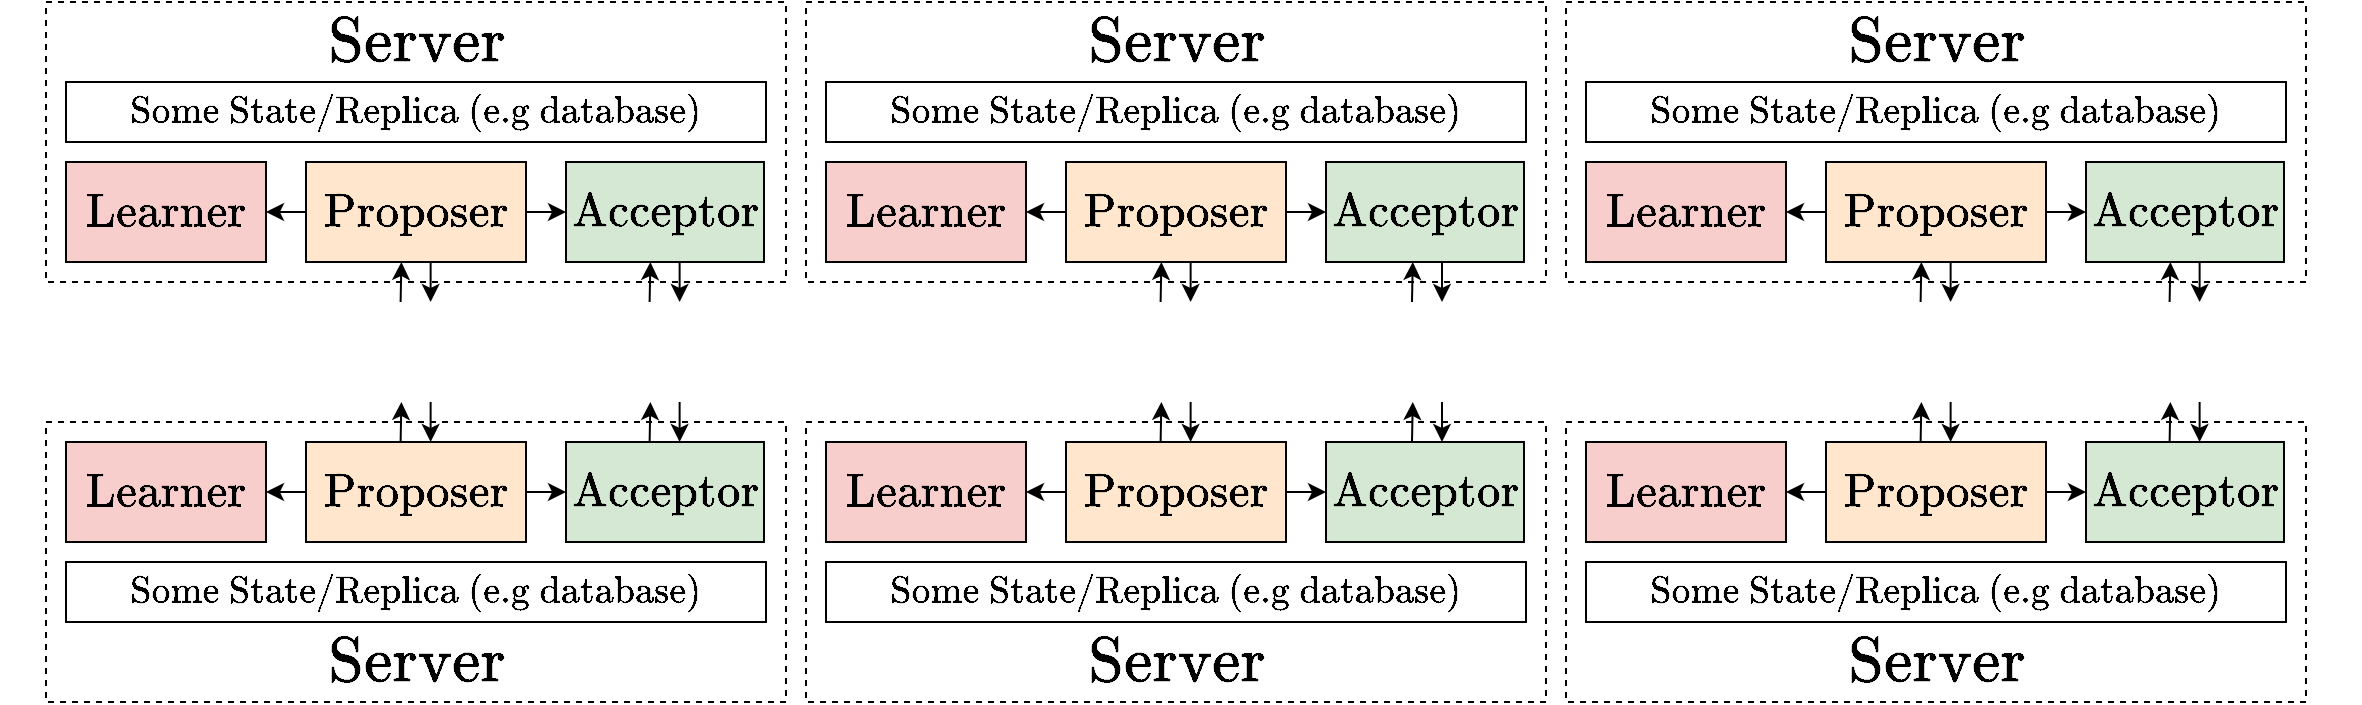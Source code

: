 <mxfile version="20.3.0" type="device"><diagram id="RV7ntRNQvH45YixSohjU" name="Page-1"><mxGraphModel dx="2401" dy="2516" grid="1" gridSize="10" guides="1" tooltips="1" connect="1" arrows="1" fold="1" page="1" pageScale="1" pageWidth="827" pageHeight="1169" math="1" shadow="0"><root><mxCell id="0"/><mxCell id="1" parent="0"/><mxCell id="3Pa1awv2Nv09bWqeAOig-5" value="" style="rounded=0;whiteSpace=wrap;html=1;strokeColor=#000000;fontSize=20;fillColor=none;dashed=1;" vertex="1" parent="1"><mxGeometry x="110" y="220" width="370" height="140" as="geometry"/></mxCell><mxCell id="3Pa1awv2Nv09bWqeAOig-1" value="$$\text{Acceptor}$$" style="rounded=0;whiteSpace=wrap;html=1;fillColor=#d5e8d4;strokeColor=#000000;fontSize=20;" vertex="1" parent="1"><mxGeometry x="370" y="230" width="99" height="50" as="geometry"/></mxCell><mxCell id="3Pa1awv2Nv09bWqeAOig-2" value="&lt;span style=&quot;font-size: 20px;&quot;&gt;$$\text{Learner}$$&lt;/span&gt;" style="rounded=0;whiteSpace=wrap;html=1;fillColor=#f8cecc;strokeColor=#000000;fontSize=20;" vertex="1" parent="1"><mxGeometry x="120" y="230" width="100" height="50" as="geometry"/></mxCell><mxCell id="3Pa1awv2Nv09bWqeAOig-33" style="edgeStyle=orthogonalEdgeStyle;rounded=0;orthogonalLoop=1;jettySize=auto;html=1;exitX=0;exitY=0.5;exitDx=0;exitDy=0;entryX=1;entryY=0.5;entryDx=0;entryDy=0;fontSize=27;" edge="1" parent="1" source="3Pa1awv2Nv09bWqeAOig-3" target="3Pa1awv2Nv09bWqeAOig-2"><mxGeometry relative="1" as="geometry"/></mxCell><mxCell id="3Pa1awv2Nv09bWqeAOig-35" style="edgeStyle=orthogonalEdgeStyle;rounded=0;orthogonalLoop=1;jettySize=auto;html=1;exitX=1;exitY=0.5;exitDx=0;exitDy=0;entryX=0;entryY=0.5;entryDx=0;entryDy=0;fontSize=27;" edge="1" parent="1" source="3Pa1awv2Nv09bWqeAOig-3" target="3Pa1awv2Nv09bWqeAOig-1"><mxGeometry relative="1" as="geometry"/></mxCell><mxCell id="3Pa1awv2Nv09bWqeAOig-3" value="&lt;span style=&quot;font-size: 20px;&quot;&gt;$$\text{Proposer}$$&lt;/span&gt;" style="rounded=0;whiteSpace=wrap;html=1;fillColor=#ffe6cc;strokeColor=#000000;fontSize=20;" vertex="1" parent="1"><mxGeometry x="240" y="230" width="110" height="50" as="geometry"/></mxCell><mxCell id="3Pa1awv2Nv09bWqeAOig-7" value="$$\text{Some State/Replica (e.g database)}$$" style="rounded=0;whiteSpace=wrap;html=1;strokeColor=#000000;fontSize=16;fillColor=none;" vertex="1" parent="1"><mxGeometry x="120" y="290" width="350" height="30" as="geometry"/></mxCell><mxCell id="3Pa1awv2Nv09bWqeAOig-8" value="$$\text{Server}$$" style="text;html=1;strokeColor=none;fillColor=none;align=center;verticalAlign=middle;whiteSpace=wrap;rounded=0;dashed=1;fontSize=27;" vertex="1" parent="1"><mxGeometry x="110" y="320" width="370" height="40" as="geometry"/></mxCell><mxCell id="3Pa1awv2Nv09bWqeAOig-16" value="" style="rounded=0;whiteSpace=wrap;html=1;strokeColor=#000000;fontSize=20;fillColor=none;dashed=1;" vertex="1" parent="1"><mxGeometry x="110" y="10" width="370" height="140" as="geometry"/></mxCell><mxCell id="3Pa1awv2Nv09bWqeAOig-17" value="$$\text{Acceptor}$$" style="rounded=0;whiteSpace=wrap;html=1;fillColor=#d5e8d4;strokeColor=#000000;fontSize=20;" vertex="1" parent="1"><mxGeometry x="370" y="90" width="99" height="50" as="geometry"/></mxCell><mxCell id="3Pa1awv2Nv09bWqeAOig-18" value="&lt;span style=&quot;font-size: 20px;&quot;&gt;$$\text{Learner}$$&lt;/span&gt;" style="rounded=0;whiteSpace=wrap;html=1;fillColor=#f8cecc;strokeColor=#000000;fontSize=20;" vertex="1" parent="1"><mxGeometry x="120" y="90" width="100" height="50" as="geometry"/></mxCell><mxCell id="3Pa1awv2Nv09bWqeAOig-34" style="edgeStyle=orthogonalEdgeStyle;rounded=0;orthogonalLoop=1;jettySize=auto;html=1;exitX=0;exitY=0.5;exitDx=0;exitDy=0;entryX=1;entryY=0.5;entryDx=0;entryDy=0;fontSize=27;" edge="1" parent="1" source="3Pa1awv2Nv09bWqeAOig-19" target="3Pa1awv2Nv09bWqeAOig-18"><mxGeometry relative="1" as="geometry"/></mxCell><mxCell id="3Pa1awv2Nv09bWqeAOig-36" style="edgeStyle=orthogonalEdgeStyle;rounded=0;orthogonalLoop=1;jettySize=auto;html=1;exitX=1;exitY=0.5;exitDx=0;exitDy=0;entryX=0;entryY=0.5;entryDx=0;entryDy=0;fontSize=27;" edge="1" parent="1" source="3Pa1awv2Nv09bWqeAOig-19" target="3Pa1awv2Nv09bWqeAOig-17"><mxGeometry relative="1" as="geometry"/></mxCell><mxCell id="3Pa1awv2Nv09bWqeAOig-19" value="&lt;span style=&quot;font-size: 20px;&quot;&gt;$$\text{Proposer}$$&lt;/span&gt;" style="rounded=0;whiteSpace=wrap;html=1;fillColor=#ffe6cc;strokeColor=#000000;fontSize=20;" vertex="1" parent="1"><mxGeometry x="240" y="90" width="110" height="50" as="geometry"/></mxCell><mxCell id="3Pa1awv2Nv09bWqeAOig-20" value="$$\text{Some State/Replica (e.g database)}$$" style="rounded=0;whiteSpace=wrap;html=1;strokeColor=#000000;fontSize=16;fillColor=none;" vertex="1" parent="1"><mxGeometry x="120" y="50" width="350" height="30" as="geometry"/></mxCell><mxCell id="3Pa1awv2Nv09bWqeAOig-21" value="$$\text{Server}$$" style="text;html=1;strokeColor=none;fillColor=none;align=center;verticalAlign=middle;whiteSpace=wrap;rounded=0;dashed=1;fontSize=27;" vertex="1" parent="1"><mxGeometry x="110" y="10" width="370" height="40" as="geometry"/></mxCell><mxCell id="3Pa1awv2Nv09bWqeAOig-37" value="" style="rounded=0;whiteSpace=wrap;html=1;strokeColor=#000000;fontSize=20;fillColor=none;dashed=1;" vertex="1" parent="1"><mxGeometry x="490" y="220" width="370" height="140" as="geometry"/></mxCell><mxCell id="3Pa1awv2Nv09bWqeAOig-38" value="$$\text{Acceptor}$$" style="rounded=0;whiteSpace=wrap;html=1;fillColor=#d5e8d4;strokeColor=#000000;fontSize=20;" vertex="1" parent="1"><mxGeometry x="750" y="230" width="99" height="50" as="geometry"/></mxCell><mxCell id="3Pa1awv2Nv09bWqeAOig-39" value="&lt;span style=&quot;font-size: 20px;&quot;&gt;$$\text{Learner}$$&lt;/span&gt;" style="rounded=0;whiteSpace=wrap;html=1;fillColor=#f8cecc;strokeColor=#000000;fontSize=20;" vertex="1" parent="1"><mxGeometry x="500" y="230" width="100" height="50" as="geometry"/></mxCell><mxCell id="3Pa1awv2Nv09bWqeAOig-40" style="edgeStyle=orthogonalEdgeStyle;rounded=0;orthogonalLoop=1;jettySize=auto;html=1;exitX=0;exitY=0.5;exitDx=0;exitDy=0;entryX=1;entryY=0.5;entryDx=0;entryDy=0;fontSize=27;" edge="1" parent="1" source="3Pa1awv2Nv09bWqeAOig-42" target="3Pa1awv2Nv09bWqeAOig-39"><mxGeometry relative="1" as="geometry"/></mxCell><mxCell id="3Pa1awv2Nv09bWqeAOig-41" style="edgeStyle=orthogonalEdgeStyle;rounded=0;orthogonalLoop=1;jettySize=auto;html=1;exitX=1;exitY=0.5;exitDx=0;exitDy=0;entryX=0;entryY=0.5;entryDx=0;entryDy=0;fontSize=27;" edge="1" parent="1" source="3Pa1awv2Nv09bWqeAOig-42" target="3Pa1awv2Nv09bWqeAOig-38"><mxGeometry relative="1" as="geometry"/></mxCell><mxCell id="3Pa1awv2Nv09bWqeAOig-42" value="&lt;span style=&quot;font-size: 20px;&quot;&gt;$$\text{Proposer}$$&lt;/span&gt;" style="rounded=0;whiteSpace=wrap;html=1;fillColor=#ffe6cc;strokeColor=#000000;fontSize=20;" vertex="1" parent="1"><mxGeometry x="620" y="230" width="110" height="50" as="geometry"/></mxCell><mxCell id="3Pa1awv2Nv09bWqeAOig-43" value="$$\text{Some State/Replica (e.g database)}$$" style="rounded=0;whiteSpace=wrap;html=1;strokeColor=#000000;fontSize=16;fillColor=none;" vertex="1" parent="1"><mxGeometry x="500" y="290" width="350" height="30" as="geometry"/></mxCell><mxCell id="3Pa1awv2Nv09bWqeAOig-44" value="$$\text{Server}$$" style="text;html=1;strokeColor=none;fillColor=none;align=center;verticalAlign=middle;whiteSpace=wrap;rounded=0;dashed=1;fontSize=27;" vertex="1" parent="1"><mxGeometry x="490" y="320" width="370" height="40" as="geometry"/></mxCell><mxCell id="3Pa1awv2Nv09bWqeAOig-45" value="" style="rounded=0;whiteSpace=wrap;html=1;strokeColor=#000000;fontSize=20;fillColor=none;dashed=1;" vertex="1" parent="1"><mxGeometry x="490" y="10" width="370" height="140" as="geometry"/></mxCell><mxCell id="3Pa1awv2Nv09bWqeAOig-46" value="$$\text{Acceptor}$$" style="rounded=0;whiteSpace=wrap;html=1;fillColor=#d5e8d4;strokeColor=#000000;fontSize=20;" vertex="1" parent="1"><mxGeometry x="750" y="90" width="99" height="50" as="geometry"/></mxCell><mxCell id="3Pa1awv2Nv09bWqeAOig-47" value="&lt;span style=&quot;font-size: 20px;&quot;&gt;$$\text{Learner}$$&lt;/span&gt;" style="rounded=0;whiteSpace=wrap;html=1;fillColor=#f8cecc;strokeColor=#000000;fontSize=20;" vertex="1" parent="1"><mxGeometry x="500" y="90" width="100" height="50" as="geometry"/></mxCell><mxCell id="3Pa1awv2Nv09bWqeAOig-48" style="edgeStyle=orthogonalEdgeStyle;rounded=0;orthogonalLoop=1;jettySize=auto;html=1;exitX=0;exitY=0.5;exitDx=0;exitDy=0;entryX=1;entryY=0.5;entryDx=0;entryDy=0;fontSize=27;" edge="1" parent="1" source="3Pa1awv2Nv09bWqeAOig-50" target="3Pa1awv2Nv09bWqeAOig-47"><mxGeometry relative="1" as="geometry"/></mxCell><mxCell id="3Pa1awv2Nv09bWqeAOig-49" style="edgeStyle=orthogonalEdgeStyle;rounded=0;orthogonalLoop=1;jettySize=auto;html=1;exitX=1;exitY=0.5;exitDx=0;exitDy=0;entryX=0;entryY=0.5;entryDx=0;entryDy=0;fontSize=27;" edge="1" parent="1" source="3Pa1awv2Nv09bWqeAOig-50" target="3Pa1awv2Nv09bWqeAOig-46"><mxGeometry relative="1" as="geometry"/></mxCell><mxCell id="3Pa1awv2Nv09bWqeAOig-50" value="&lt;span style=&quot;font-size: 20px;&quot;&gt;$$\text{Proposer}$$&lt;/span&gt;" style="rounded=0;whiteSpace=wrap;html=1;fillColor=#ffe6cc;strokeColor=#000000;fontSize=20;" vertex="1" parent="1"><mxGeometry x="620" y="90" width="110" height="50" as="geometry"/></mxCell><mxCell id="3Pa1awv2Nv09bWqeAOig-51" value="$$\text{Some State/Replica (e.g database)}$$" style="rounded=0;whiteSpace=wrap;html=1;strokeColor=#000000;fontSize=16;fillColor=none;" vertex="1" parent="1"><mxGeometry x="500" y="50" width="350" height="30" as="geometry"/></mxCell><mxCell id="3Pa1awv2Nv09bWqeAOig-52" value="$$\text{Server}$$" style="text;html=1;strokeColor=none;fillColor=none;align=center;verticalAlign=middle;whiteSpace=wrap;rounded=0;dashed=1;fontSize=27;" vertex="1" parent="1"><mxGeometry x="490" y="10" width="370" height="40" as="geometry"/></mxCell><mxCell id="3Pa1awv2Nv09bWqeAOig-56" value="" style="rounded=0;whiteSpace=wrap;html=1;strokeColor=#000000;fontSize=20;fillColor=none;dashed=1;" vertex="1" parent="1"><mxGeometry x="-270" y="220" width="370" height="140" as="geometry"/></mxCell><mxCell id="3Pa1awv2Nv09bWqeAOig-57" value="$$\text{Acceptor}$$" style="rounded=0;whiteSpace=wrap;html=1;fillColor=#d5e8d4;strokeColor=#000000;fontSize=20;" vertex="1" parent="1"><mxGeometry x="-10" y="230" width="99" height="50" as="geometry"/></mxCell><mxCell id="3Pa1awv2Nv09bWqeAOig-58" value="&lt;span style=&quot;font-size: 20px;&quot;&gt;$$\text{Learner}$$&lt;/span&gt;" style="rounded=0;whiteSpace=wrap;html=1;fillColor=#f8cecc;strokeColor=#000000;fontSize=20;" vertex="1" parent="1"><mxGeometry x="-260" y="230" width="100" height="50" as="geometry"/></mxCell><mxCell id="3Pa1awv2Nv09bWqeAOig-59" style="edgeStyle=orthogonalEdgeStyle;rounded=0;orthogonalLoop=1;jettySize=auto;html=1;exitX=0;exitY=0.5;exitDx=0;exitDy=0;entryX=1;entryY=0.5;entryDx=0;entryDy=0;fontSize=27;" edge="1" parent="1" source="3Pa1awv2Nv09bWqeAOig-61" target="3Pa1awv2Nv09bWqeAOig-58"><mxGeometry relative="1" as="geometry"/></mxCell><mxCell id="3Pa1awv2Nv09bWqeAOig-60" style="edgeStyle=orthogonalEdgeStyle;rounded=0;orthogonalLoop=1;jettySize=auto;html=1;exitX=1;exitY=0.5;exitDx=0;exitDy=0;entryX=0;entryY=0.5;entryDx=0;entryDy=0;fontSize=27;" edge="1" parent="1" source="3Pa1awv2Nv09bWqeAOig-61" target="3Pa1awv2Nv09bWqeAOig-57"><mxGeometry relative="1" as="geometry"/></mxCell><mxCell id="3Pa1awv2Nv09bWqeAOig-61" value="&lt;span style=&quot;font-size: 20px;&quot;&gt;$$\text{Proposer}$$&lt;/span&gt;" style="rounded=0;whiteSpace=wrap;html=1;fillColor=#ffe6cc;strokeColor=#000000;fontSize=20;" vertex="1" parent="1"><mxGeometry x="-140" y="230" width="110" height="50" as="geometry"/></mxCell><mxCell id="3Pa1awv2Nv09bWqeAOig-62" value="$$\text{Some State/Replica (e.g database)}$$" style="rounded=0;whiteSpace=wrap;html=1;strokeColor=#000000;fontSize=16;fillColor=none;" vertex="1" parent="1"><mxGeometry x="-260" y="290" width="350" height="30" as="geometry"/></mxCell><mxCell id="3Pa1awv2Nv09bWqeAOig-63" value="$$\text{Server}$$" style="text;html=1;strokeColor=none;fillColor=none;align=center;verticalAlign=middle;whiteSpace=wrap;rounded=0;dashed=1;fontSize=27;" vertex="1" parent="1"><mxGeometry x="-270" y="320" width="370" height="40" as="geometry"/></mxCell><mxCell id="3Pa1awv2Nv09bWqeAOig-64" value="" style="rounded=0;whiteSpace=wrap;html=1;strokeColor=#000000;fontSize=20;fillColor=none;dashed=1;" vertex="1" parent="1"><mxGeometry x="-270" y="10" width="370" height="140" as="geometry"/></mxCell><mxCell id="3Pa1awv2Nv09bWqeAOig-65" value="$$\text{Acceptor}$$" style="rounded=0;whiteSpace=wrap;html=1;fillColor=#d5e8d4;strokeColor=#000000;fontSize=20;" vertex="1" parent="1"><mxGeometry x="-10" y="90" width="99" height="50" as="geometry"/></mxCell><mxCell id="3Pa1awv2Nv09bWqeAOig-66" value="&lt;span style=&quot;font-size: 20px;&quot;&gt;$$\text{Learner}$$&lt;/span&gt;" style="rounded=0;whiteSpace=wrap;html=1;fillColor=#f8cecc;strokeColor=#000000;fontSize=20;" vertex="1" parent="1"><mxGeometry x="-260" y="90" width="100" height="50" as="geometry"/></mxCell><mxCell id="3Pa1awv2Nv09bWqeAOig-67" style="edgeStyle=orthogonalEdgeStyle;rounded=0;orthogonalLoop=1;jettySize=auto;html=1;exitX=0;exitY=0.5;exitDx=0;exitDy=0;entryX=1;entryY=0.5;entryDx=0;entryDy=0;fontSize=27;" edge="1" parent="1" source="3Pa1awv2Nv09bWqeAOig-69" target="3Pa1awv2Nv09bWqeAOig-66"><mxGeometry relative="1" as="geometry"/></mxCell><mxCell id="3Pa1awv2Nv09bWqeAOig-68" style="edgeStyle=orthogonalEdgeStyle;rounded=0;orthogonalLoop=1;jettySize=auto;html=1;exitX=1;exitY=0.5;exitDx=0;exitDy=0;entryX=0;entryY=0.5;entryDx=0;entryDy=0;fontSize=27;" edge="1" parent="1" source="3Pa1awv2Nv09bWqeAOig-69" target="3Pa1awv2Nv09bWqeAOig-65"><mxGeometry relative="1" as="geometry"/></mxCell><mxCell id="3Pa1awv2Nv09bWqeAOig-69" value="&lt;span style=&quot;font-size: 20px;&quot;&gt;$$\text{Proposer}$$&lt;/span&gt;" style="rounded=0;whiteSpace=wrap;html=1;fillColor=#ffe6cc;strokeColor=#000000;fontSize=20;" vertex="1" parent="1"><mxGeometry x="-140" y="90" width="110" height="50" as="geometry"/></mxCell><mxCell id="3Pa1awv2Nv09bWqeAOig-70" value="$$\text{Some State/Replica (e.g database)}$$" style="rounded=0;whiteSpace=wrap;html=1;strokeColor=#000000;fontSize=16;fillColor=none;" vertex="1" parent="1"><mxGeometry x="-260" y="50" width="350" height="30" as="geometry"/></mxCell><mxCell id="3Pa1awv2Nv09bWqeAOig-71" value="$$\text{Server}$$" style="text;html=1;strokeColor=none;fillColor=none;align=center;verticalAlign=middle;whiteSpace=wrap;rounded=0;dashed=1;fontSize=27;" vertex="1" parent="1"><mxGeometry x="-270" y="10" width="370" height="40" as="geometry"/></mxCell><mxCell id="3Pa1awv2Nv09bWqeAOig-92" style="edgeStyle=orthogonalEdgeStyle;rounded=0;orthogonalLoop=1;jettySize=auto;html=1;exitX=0.5;exitY=0;exitDx=0;exitDy=0;fontSize=27;" edge="1" parent="1"><mxGeometry relative="1" as="geometry"><mxPoint x="-92.309" y="140.0" as="targetPoint"/><mxPoint x="-92.69" y="160.0" as="sourcePoint"/></mxGeometry></mxCell><mxCell id="3Pa1awv2Nv09bWqeAOig-93" value="" style="endArrow=classic;html=1;rounded=0;fontSize=27;" edge="1" parent="1"><mxGeometry width="50" height="50" relative="1" as="geometry"><mxPoint x="-77.69" y="140.0" as="sourcePoint"/><mxPoint x="-77.69" y="160.0" as="targetPoint"/></mxGeometry></mxCell><mxCell id="3Pa1awv2Nv09bWqeAOig-94" style="edgeStyle=orthogonalEdgeStyle;rounded=0;orthogonalLoop=1;jettySize=auto;html=1;exitX=0.5;exitY=0;exitDx=0;exitDy=0;fontSize=27;" edge="1" parent="1"><mxGeometry relative="1" as="geometry"><mxPoint x="-92.309" y="210.0" as="targetPoint"/><mxPoint x="-92.69" y="230.0" as="sourcePoint"/></mxGeometry></mxCell><mxCell id="3Pa1awv2Nv09bWqeAOig-95" value="" style="endArrow=classic;html=1;rounded=0;fontSize=27;" edge="1" parent="1"><mxGeometry width="50" height="50" relative="1" as="geometry"><mxPoint x="-77.69" y="210.0" as="sourcePoint"/><mxPoint x="-77.69" y="230.0" as="targetPoint"/></mxGeometry></mxCell><mxCell id="3Pa1awv2Nv09bWqeAOig-96" style="edgeStyle=orthogonalEdgeStyle;rounded=0;orthogonalLoop=1;jettySize=auto;html=1;exitX=0.5;exitY=0;exitDx=0;exitDy=0;fontSize=27;" edge="1" parent="1"><mxGeometry relative="1" as="geometry"><mxPoint x="32.191" y="210.0" as="targetPoint"/><mxPoint x="31.81" y="230.0" as="sourcePoint"/></mxGeometry></mxCell><mxCell id="3Pa1awv2Nv09bWqeAOig-97" value="" style="endArrow=classic;html=1;rounded=0;fontSize=27;" edge="1" parent="1"><mxGeometry width="50" height="50" relative="1" as="geometry"><mxPoint x="46.81" y="210.0" as="sourcePoint"/><mxPoint x="46.81" y="230.0" as="targetPoint"/></mxGeometry></mxCell><mxCell id="3Pa1awv2Nv09bWqeAOig-98" style="edgeStyle=orthogonalEdgeStyle;rounded=0;orthogonalLoop=1;jettySize=auto;html=1;exitX=0.5;exitY=0;exitDx=0;exitDy=0;fontSize=27;" edge="1" parent="1"><mxGeometry relative="1" as="geometry"><mxPoint x="32.191" y="140.0" as="targetPoint"/><mxPoint x="31.81" y="160.0" as="sourcePoint"/></mxGeometry></mxCell><mxCell id="3Pa1awv2Nv09bWqeAOig-99" value="" style="endArrow=classic;html=1;rounded=0;fontSize=27;" edge="1" parent="1"><mxGeometry width="50" height="50" relative="1" as="geometry"><mxPoint x="46.81" y="140.0" as="sourcePoint"/><mxPoint x="46.81" y="160.0" as="targetPoint"/></mxGeometry></mxCell><mxCell id="3Pa1awv2Nv09bWqeAOig-100" style="edgeStyle=orthogonalEdgeStyle;rounded=0;orthogonalLoop=1;jettySize=auto;html=1;exitX=0.5;exitY=0;exitDx=0;exitDy=0;fontSize=27;" edge="1" parent="1"><mxGeometry relative="1" as="geometry"><mxPoint x="287.691" y="140.0" as="targetPoint"/><mxPoint x="287.31" y="160.0" as="sourcePoint"/></mxGeometry></mxCell><mxCell id="3Pa1awv2Nv09bWqeAOig-101" value="" style="endArrow=classic;html=1;rounded=0;fontSize=27;" edge="1" parent="1"><mxGeometry width="50" height="50" relative="1" as="geometry"><mxPoint x="302.31" y="140.0" as="sourcePoint"/><mxPoint x="302.31" y="160.0" as="targetPoint"/></mxGeometry></mxCell><mxCell id="3Pa1awv2Nv09bWqeAOig-102" style="edgeStyle=orthogonalEdgeStyle;rounded=0;orthogonalLoop=1;jettySize=auto;html=1;exitX=0.5;exitY=0;exitDx=0;exitDy=0;fontSize=27;" edge="1" parent="1"><mxGeometry relative="1" as="geometry"><mxPoint x="287.691" y="210.0" as="targetPoint"/><mxPoint x="287.31" y="230.0" as="sourcePoint"/></mxGeometry></mxCell><mxCell id="3Pa1awv2Nv09bWqeAOig-103" value="" style="endArrow=classic;html=1;rounded=0;fontSize=27;" edge="1" parent="1"><mxGeometry width="50" height="50" relative="1" as="geometry"><mxPoint x="302.31" y="210.0" as="sourcePoint"/><mxPoint x="302.31" y="230.0" as="targetPoint"/></mxGeometry></mxCell><mxCell id="3Pa1awv2Nv09bWqeAOig-104" style="edgeStyle=orthogonalEdgeStyle;rounded=0;orthogonalLoop=1;jettySize=auto;html=1;exitX=0.5;exitY=0;exitDx=0;exitDy=0;fontSize=27;" edge="1" parent="1"><mxGeometry relative="1" as="geometry"><mxPoint x="413.381" y="140.0" as="targetPoint"/><mxPoint x="413.0" y="160.0" as="sourcePoint"/></mxGeometry></mxCell><mxCell id="3Pa1awv2Nv09bWqeAOig-105" value="" style="endArrow=classic;html=1;rounded=0;fontSize=27;" edge="1" parent="1"><mxGeometry width="50" height="50" relative="1" as="geometry"><mxPoint x="428.0" y="140.0" as="sourcePoint"/><mxPoint x="428.0" y="160.0" as="targetPoint"/></mxGeometry></mxCell><mxCell id="3Pa1awv2Nv09bWqeAOig-106" style="edgeStyle=orthogonalEdgeStyle;rounded=0;orthogonalLoop=1;jettySize=auto;html=1;exitX=0.5;exitY=0;exitDx=0;exitDy=0;fontSize=27;" edge="1" parent="1"><mxGeometry relative="1" as="geometry"><mxPoint x="413.381" y="210.0" as="targetPoint"/><mxPoint x="413.0" y="230.0" as="sourcePoint"/></mxGeometry></mxCell><mxCell id="3Pa1awv2Nv09bWqeAOig-107" value="" style="endArrow=classic;html=1;rounded=0;fontSize=27;" edge="1" parent="1"><mxGeometry width="50" height="50" relative="1" as="geometry"><mxPoint x="428.0" y="210.0" as="sourcePoint"/><mxPoint x="428.0" y="230.0" as="targetPoint"/></mxGeometry></mxCell><mxCell id="3Pa1awv2Nv09bWqeAOig-108" style="edgeStyle=orthogonalEdgeStyle;rounded=0;orthogonalLoop=1;jettySize=auto;html=1;exitX=0.5;exitY=0;exitDx=0;exitDy=0;fontSize=27;" edge="1" parent="1"><mxGeometry relative="1" as="geometry"><mxPoint x="667.691" y="140.0" as="targetPoint"/><mxPoint x="667.31" y="160.0" as="sourcePoint"/></mxGeometry></mxCell><mxCell id="3Pa1awv2Nv09bWqeAOig-109" value="" style="endArrow=classic;html=1;rounded=0;fontSize=27;" edge="1" parent="1"><mxGeometry width="50" height="50" relative="1" as="geometry"><mxPoint x="682.31" y="140.0" as="sourcePoint"/><mxPoint x="682.31" y="160.0" as="targetPoint"/></mxGeometry></mxCell><mxCell id="3Pa1awv2Nv09bWqeAOig-110" style="edgeStyle=orthogonalEdgeStyle;rounded=0;orthogonalLoop=1;jettySize=auto;html=1;exitX=0.5;exitY=0;exitDx=0;exitDy=0;fontSize=27;" edge="1" parent="1"><mxGeometry relative="1" as="geometry"><mxPoint x="667.691" y="210.0" as="targetPoint"/><mxPoint x="667.31" y="230.0" as="sourcePoint"/></mxGeometry></mxCell><mxCell id="3Pa1awv2Nv09bWqeAOig-111" value="" style="endArrow=classic;html=1;rounded=0;fontSize=27;" edge="1" parent="1"><mxGeometry width="50" height="50" relative="1" as="geometry"><mxPoint x="682.31" y="210.0" as="sourcePoint"/><mxPoint x="682.31" y="230.0" as="targetPoint"/></mxGeometry></mxCell><mxCell id="3Pa1awv2Nv09bWqeAOig-112" style="edgeStyle=orthogonalEdgeStyle;rounded=0;orthogonalLoop=1;jettySize=auto;html=1;exitX=0.5;exitY=0;exitDx=0;exitDy=0;fontSize=27;" edge="1" parent="1"><mxGeometry relative="1" as="geometry"><mxPoint x="792.191" y="140.0" as="targetPoint"/><mxPoint x="791.81" y="160.0" as="sourcePoint"/></mxGeometry></mxCell><mxCell id="3Pa1awv2Nv09bWqeAOig-113" value="" style="endArrow=classic;html=1;rounded=0;fontSize=27;" edge="1" parent="1"><mxGeometry width="50" height="50" relative="1" as="geometry"><mxPoint x="806.81" y="140.0" as="sourcePoint"/><mxPoint x="806.81" y="160.0" as="targetPoint"/></mxGeometry></mxCell><mxCell id="3Pa1awv2Nv09bWqeAOig-114" style="edgeStyle=orthogonalEdgeStyle;rounded=0;orthogonalLoop=1;jettySize=auto;html=1;exitX=0.5;exitY=0;exitDx=0;exitDy=0;fontSize=27;" edge="1" parent="1"><mxGeometry relative="1" as="geometry"><mxPoint x="792.191" y="210.0" as="targetPoint"/><mxPoint x="791.81" y="230.0" as="sourcePoint"/></mxGeometry></mxCell><mxCell id="3Pa1awv2Nv09bWqeAOig-115" value="" style="endArrow=classic;html=1;rounded=0;fontSize=27;" edge="1" parent="1"><mxGeometry width="50" height="50" relative="1" as="geometry"><mxPoint x="806.81" y="210.0" as="sourcePoint"/><mxPoint x="806.81" y="230.0" as="targetPoint"/></mxGeometry></mxCell></root></mxGraphModel></diagram></mxfile>